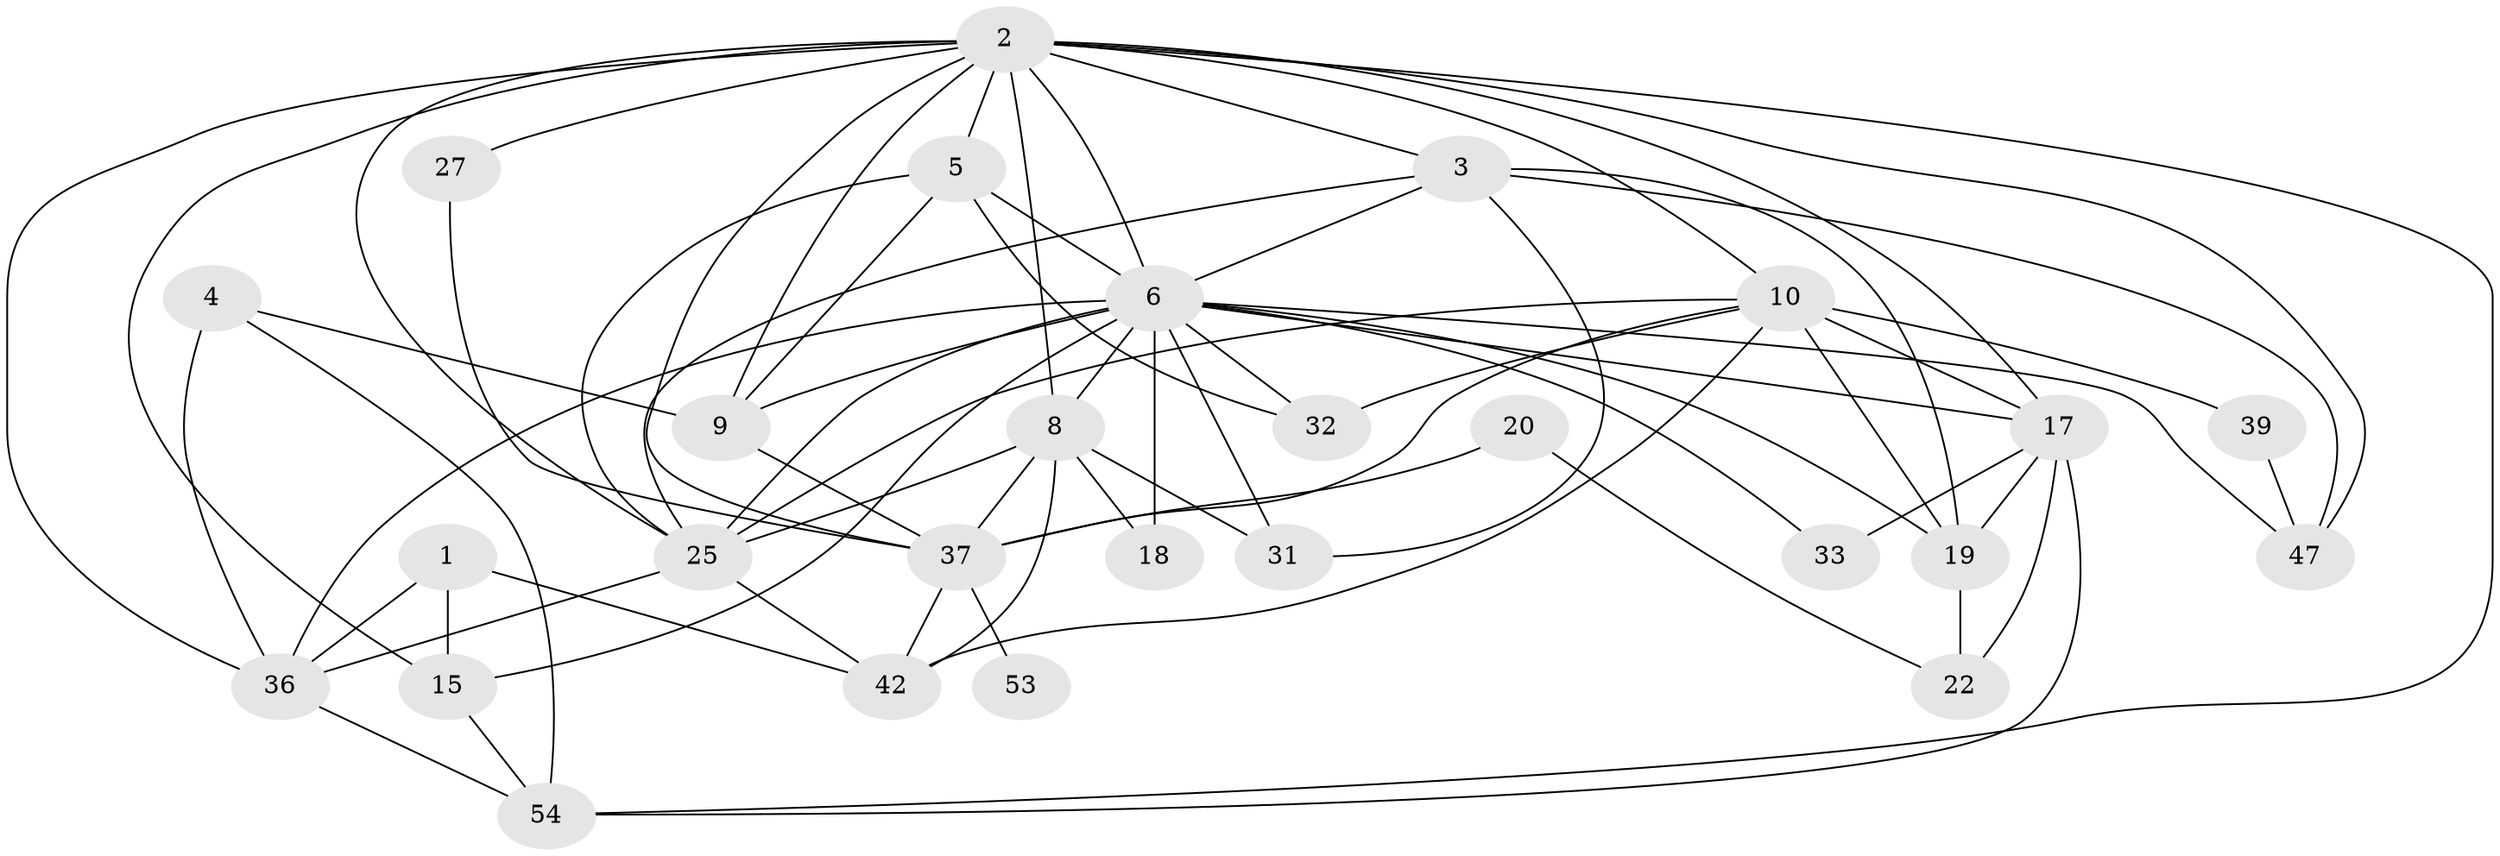 // original degree distribution, {3: 0.2909090909090909, 4: 0.21818181818181817, 5: 0.16363636363636364, 6: 0.12727272727272726, 7: 0.05454545454545454, 2: 0.14545454545454545}
// Generated by graph-tools (version 1.1) at 2025/18/03/04/25 18:18:59]
// undirected, 27 vertices, 69 edges
graph export_dot {
graph [start="1"]
  node [color=gray90,style=filled];
  1;
  2 [super="+34+14+43"];
  3 [super="+29+24"];
  4;
  5 [super="+46"];
  6 [super="+11+7+49"];
  8 [super="+13"];
  9;
  10 [super="+23+12+30"];
  15;
  17;
  18 [super="+52"];
  19 [super="+38"];
  20;
  22;
  25 [super="+35+40"];
  27;
  31;
  32;
  33;
  36 [super="+41+55"];
  37 [super="+44"];
  39;
  42;
  47;
  53;
  54;
  1 -- 15;
  1 -- 42;
  1 -- 36;
  2 -- 17;
  2 -- 54;
  2 -- 8 [weight=2];
  2 -- 25 [weight=2];
  2 -- 27;
  2 -- 47;
  2 -- 15;
  2 -- 36;
  2 -- 3;
  2 -- 5;
  2 -- 9;
  2 -- 10;
  2 -- 37;
  2 -- 6;
  3 -- 19;
  3 -- 31;
  3 -- 25;
  3 -- 47;
  3 -- 6;
  4 -- 9;
  4 -- 54;
  4 -- 36;
  5 -- 9;
  5 -- 32;
  5 -- 25;
  5 -- 6 [weight=2];
  6 -- 18 [weight=4];
  6 -- 17;
  6 -- 8;
  6 -- 33;
  6 -- 36 [weight=2];
  6 -- 32;
  6 -- 9;
  6 -- 15;
  6 -- 19;
  6 -- 25 [weight=2];
  6 -- 31;
  6 -- 47;
  8 -- 42;
  8 -- 31;
  8 -- 25;
  8 -- 18;
  8 -- 37;
  9 -- 37;
  10 -- 17;
  10 -- 19;
  10 -- 42;
  10 -- 32;
  10 -- 25;
  10 -- 39;
  10 -- 37;
  15 -- 54;
  17 -- 22;
  17 -- 33;
  17 -- 54;
  17 -- 19;
  19 -- 22;
  20 -- 22;
  20 -- 37;
  25 -- 42;
  25 -- 36;
  27 -- 37;
  36 -- 54;
  37 -- 42 [weight=2];
  37 -- 53 [weight=2];
  39 -- 47;
}
